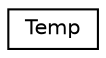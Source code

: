 digraph "Graphical Class Hierarchy"
{
 // LATEX_PDF_SIZE
  edge [fontname="Helvetica",fontsize="10",labelfontname="Helvetica",labelfontsize="10"];
  node [fontname="Helvetica",fontsize="10",shape=record];
  rankdir="LR";
  Node0 [label="Temp",height=0.2,width=0.4,color="black", fillcolor="white", style="filled",URL="$classTemp.html",tooltip=" "];
}
